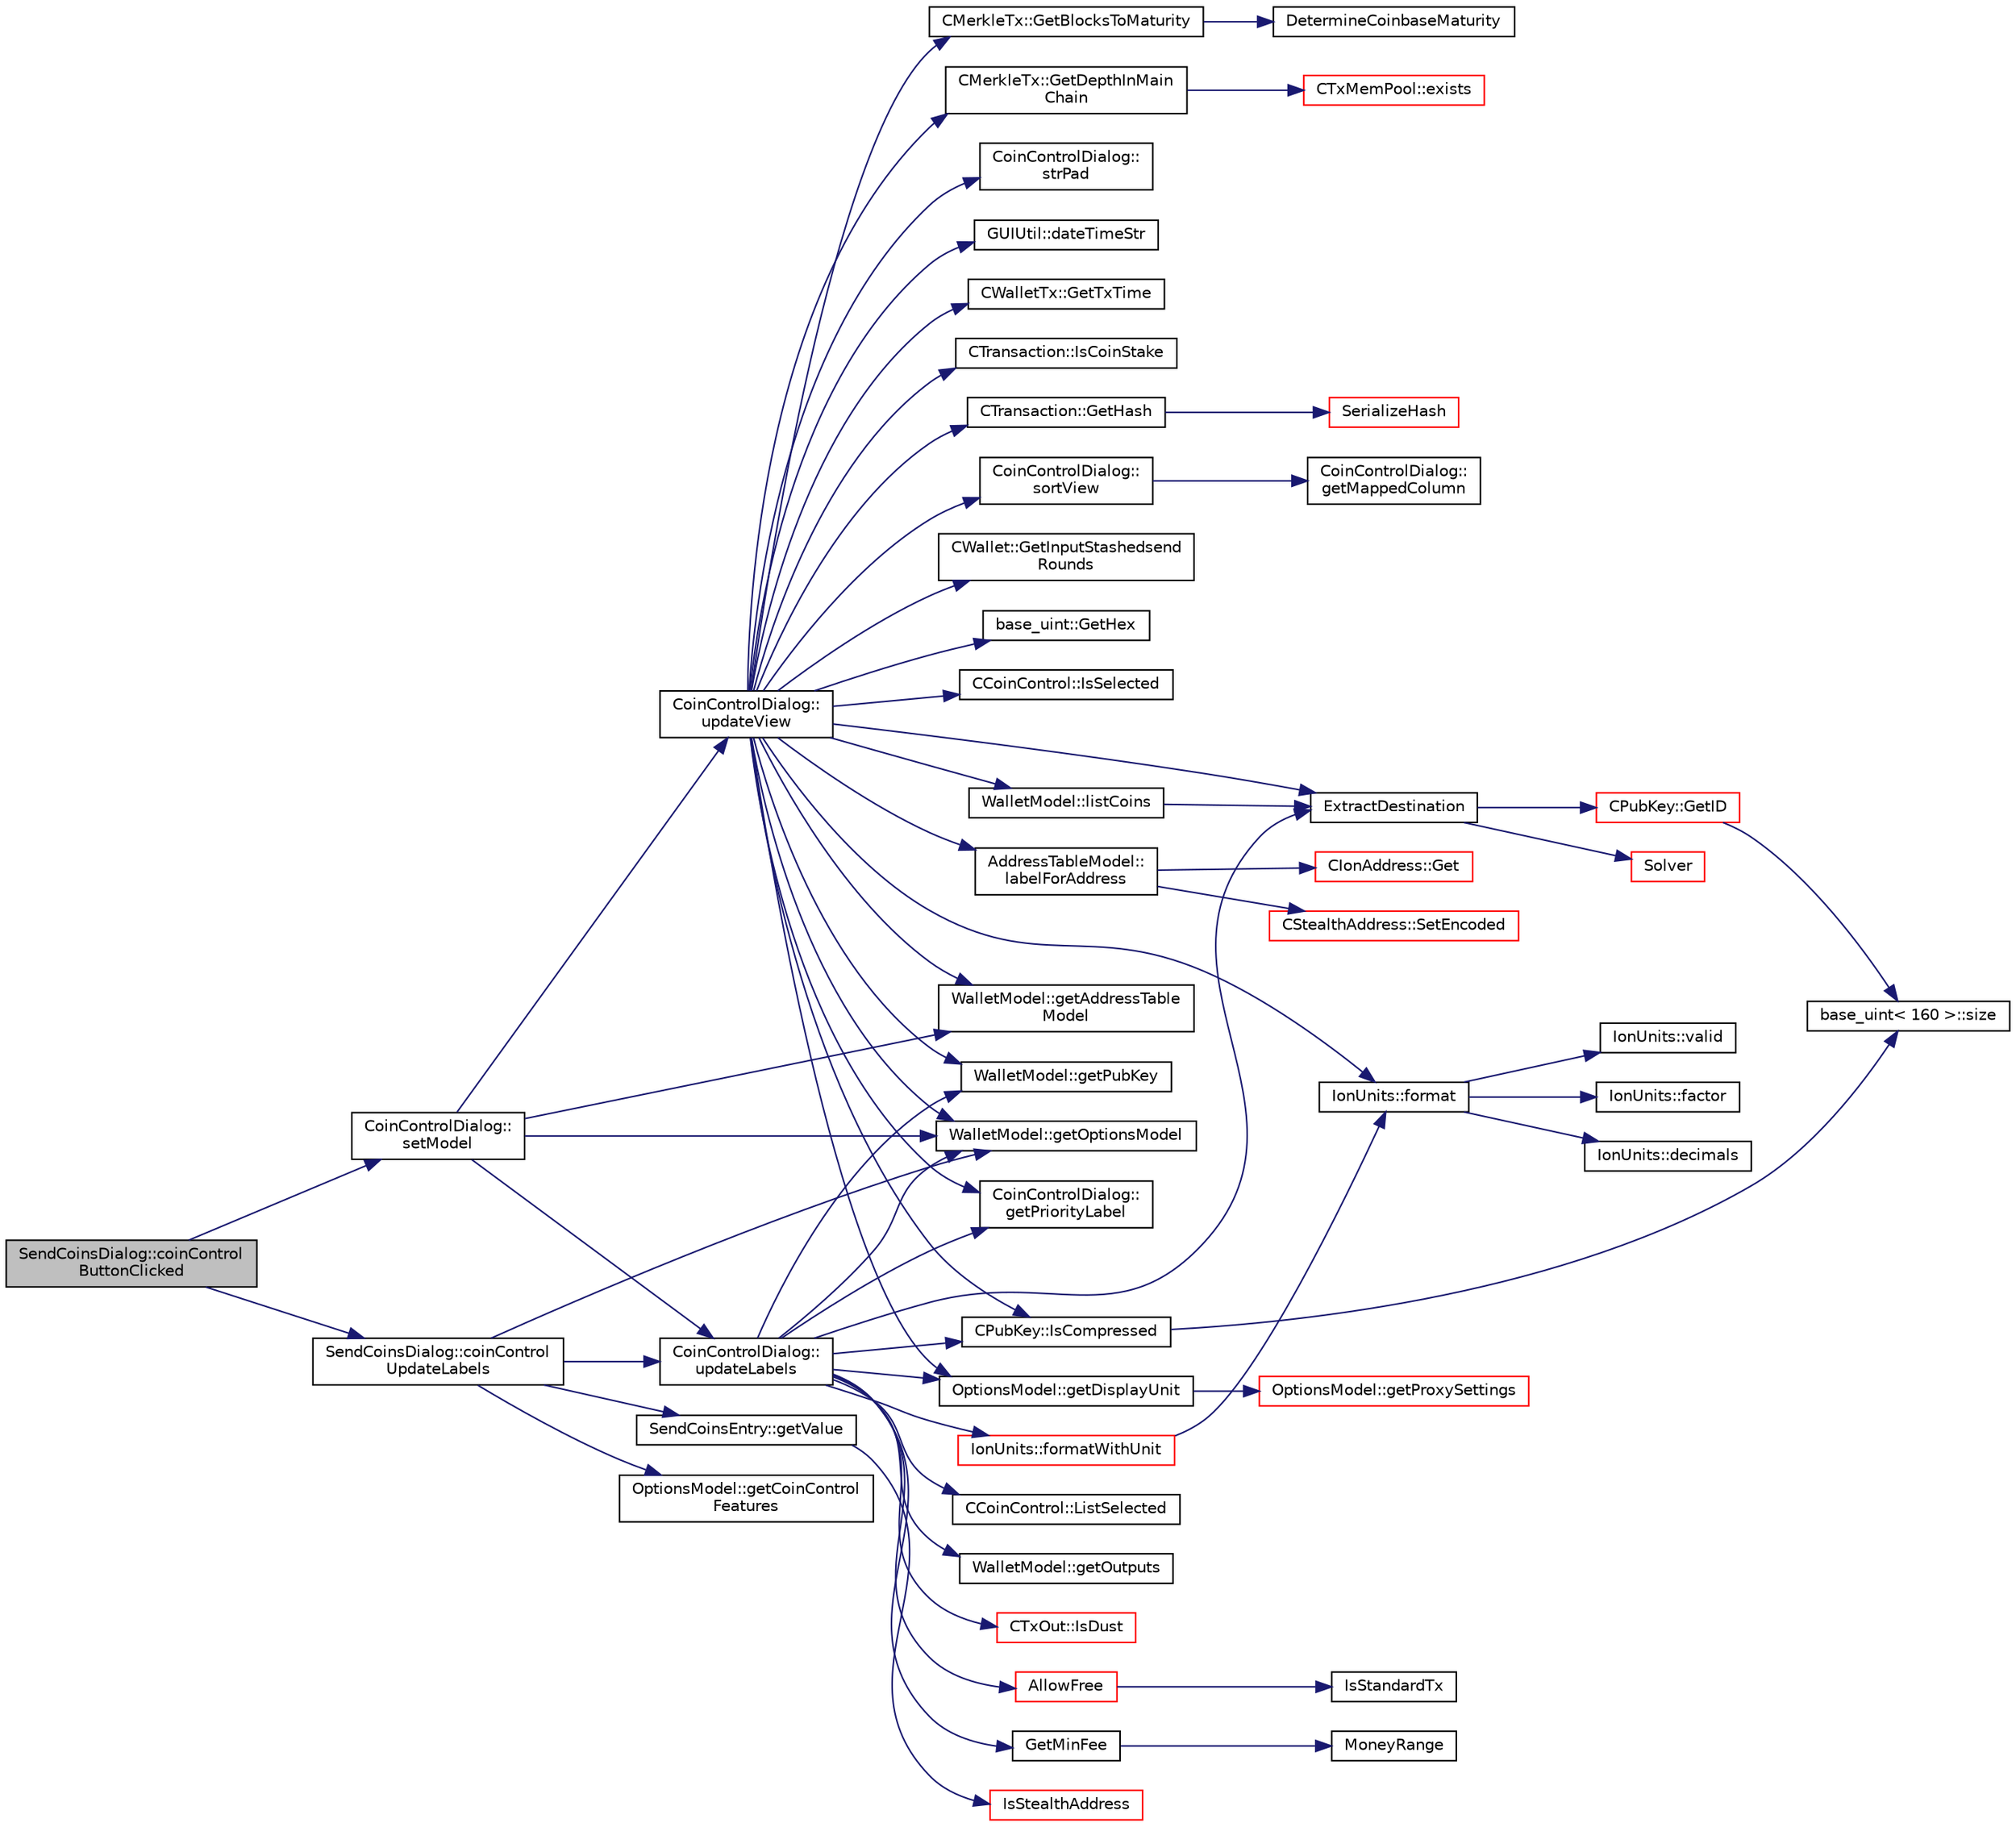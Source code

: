 digraph "SendCoinsDialog::coinControlButtonClicked"
{
  edge [fontname="Helvetica",fontsize="10",labelfontname="Helvetica",labelfontsize="10"];
  node [fontname="Helvetica",fontsize="10",shape=record];
  rankdir="LR";
  Node324 [label="SendCoinsDialog::coinControl\lButtonClicked",height=0.2,width=0.4,color="black", fillcolor="grey75", style="filled", fontcolor="black"];
  Node324 -> Node325 [color="midnightblue",fontsize="10",style="solid",fontname="Helvetica"];
  Node325 [label="CoinControlDialog::\lsetModel",height=0.2,width=0.4,color="black", fillcolor="white", style="filled",URL="$dd/dfb/class_coin_control_dialog.html#a4c34a48574814089c54f763a22f5317a"];
  Node325 -> Node326 [color="midnightblue",fontsize="10",style="solid",fontname="Helvetica"];
  Node326 [label="WalletModel::getOptionsModel",height=0.2,width=0.4,color="black", fillcolor="white", style="filled",URL="$d4/d27/class_wallet_model.html#a96d53e56b3f8f07537ea2523f7a7d300"];
  Node325 -> Node327 [color="midnightblue",fontsize="10",style="solid",fontname="Helvetica"];
  Node327 [label="WalletModel::getAddressTable\lModel",height=0.2,width=0.4,color="black", fillcolor="white", style="filled",URL="$d4/d27/class_wallet_model.html#a89ed202e2dbc04aaa70d72872b95b351"];
  Node325 -> Node328 [color="midnightblue",fontsize="10",style="solid",fontname="Helvetica"];
  Node328 [label="CoinControlDialog::\lupdateView",height=0.2,width=0.4,color="black", fillcolor="white", style="filled",URL="$dd/dfb/class_coin_control_dialog.html#aadea33050e5c1efd5eae8d2fcfa721f9"];
  Node328 -> Node326 [color="midnightblue",fontsize="10",style="solid",fontname="Helvetica"];
  Node328 -> Node327 [color="midnightblue",fontsize="10",style="solid",fontname="Helvetica"];
  Node328 -> Node329 [color="midnightblue",fontsize="10",style="solid",fontname="Helvetica"];
  Node329 [label="OptionsModel::getDisplayUnit",height=0.2,width=0.4,color="black", fillcolor="white", style="filled",URL="$da/d1f/class_options_model.html#a3b6e4d4ef42be3aaba315b8cd14f468e"];
  Node329 -> Node330 [color="midnightblue",fontsize="10",style="solid",fontname="Helvetica"];
  Node330 [label="OptionsModel::getProxySettings",height=0.2,width=0.4,color="red", fillcolor="white", style="filled",URL="$da/d1f/class_options_model.html#a0fa582a801df3753c2c50840c40bb350"];
  Node328 -> Node332 [color="midnightblue",fontsize="10",style="solid",fontname="Helvetica"];
  Node332 [label="WalletModel::listCoins",height=0.2,width=0.4,color="black", fillcolor="white", style="filled",URL="$d4/d27/class_wallet_model.html#ae5ce26bba42701b45de766ef11cc9a47"];
  Node332 -> Node333 [color="midnightblue",fontsize="10",style="solid",fontname="Helvetica"];
  Node333 [label="ExtractDestination",height=0.2,width=0.4,color="black", fillcolor="white", style="filled",URL="$dd/d0f/script_8cpp.html#a951f7e601746ae076afdf3169ecca2fc"];
  Node333 -> Node334 [color="midnightblue",fontsize="10",style="solid",fontname="Helvetica"];
  Node334 [label="Solver",height=0.2,width=0.4,color="red", fillcolor="white", style="filled",URL="$dd/d0f/script_8cpp.html#a6ee6be50bff44464e905680c6fcee6dc"];
  Node333 -> Node339 [color="midnightblue",fontsize="10",style="solid",fontname="Helvetica"];
  Node339 [label="CPubKey::GetID",height=0.2,width=0.4,color="red", fillcolor="white", style="filled",URL="$da/d4e/class_c_pub_key.html#a2675f7e6f72eff68e7a5227289feb021"];
  Node339 -> Node342 [color="midnightblue",fontsize="10",style="solid",fontname="Helvetica"];
  Node342 [label="base_uint\< 160 \>::size",height=0.2,width=0.4,color="black", fillcolor="white", style="filled",URL="$da/df7/classbase__uint.html#a1f49b034e686269601ea89b0319b8004"];
  Node328 -> Node343 [color="midnightblue",fontsize="10",style="solid",fontname="Helvetica"];
  Node343 [label="AddressTableModel::\llabelForAddress",height=0.2,width=0.4,color="black", fillcolor="white", style="filled",URL="$d9/ded/class_address_table_model.html#afcdbfc17ac480f5a57382cbcf096ccb3"];
  Node343 -> Node344 [color="midnightblue",fontsize="10",style="solid",fontname="Helvetica"];
  Node344 [label="CStealthAddress::SetEncoded",height=0.2,width=0.4,color="red", fillcolor="white", style="filled",URL="$d6/d37/class_c_stealth_address.html#aa3f4655dced125bf698c208b6e7ac4b8"];
  Node343 -> Node351 [color="midnightblue",fontsize="10",style="solid",fontname="Helvetica"];
  Node351 [label="CIonAddress::Get",height=0.2,width=0.4,color="red", fillcolor="white", style="filled",URL="$d1/de4/class_c_ion_address.html#aa70f9899f0a3cf37e4a87483db5cf99d"];
  Node328 -> Node333 [color="midnightblue",fontsize="10",style="solid",fontname="Helvetica"];
  Node328 -> Node353 [color="midnightblue",fontsize="10",style="solid",fontname="Helvetica"];
  Node353 [label="WalletModel::getPubKey",height=0.2,width=0.4,color="black", fillcolor="white", style="filled",URL="$d4/d27/class_wallet_model.html#abe0b4462654768f301d1f758f7907ca2"];
  Node328 -> Node354 [color="midnightblue",fontsize="10",style="solid",fontname="Helvetica"];
  Node354 [label="CPubKey::IsCompressed",height=0.2,width=0.4,color="black", fillcolor="white", style="filled",URL="$da/d4e/class_c_pub_key.html#a25f8b70340ad20ddab0f80ec4cee9396"];
  Node354 -> Node342 [color="midnightblue",fontsize="10",style="solid",fontname="Helvetica"];
  Node328 -> Node355 [color="midnightblue",fontsize="10",style="solid",fontname="Helvetica"];
  Node355 [label="IonUnits::format",height=0.2,width=0.4,color="black", fillcolor="white", style="filled",URL="$d7/dab/class_ion_units.html#a7cf8cdbd0a24c418ae91b511fac5bee4",tooltip="Format as string. "];
  Node355 -> Node356 [color="midnightblue",fontsize="10",style="solid",fontname="Helvetica"];
  Node356 [label="IonUnits::valid",height=0.2,width=0.4,color="black", fillcolor="white", style="filled",URL="$d7/dab/class_ion_units.html#a23c5b1306ed473dbb2375a6675a2ce13",tooltip="Is unit ID valid? "];
  Node355 -> Node357 [color="midnightblue",fontsize="10",style="solid",fontname="Helvetica"];
  Node357 [label="IonUnits::factor",height=0.2,width=0.4,color="black", fillcolor="white", style="filled",URL="$d7/dab/class_ion_units.html#a210814a200496caf63083ed4abd1bd24",tooltip="Number of Satoshis (1e-8) per unit. "];
  Node355 -> Node358 [color="midnightblue",fontsize="10",style="solid",fontname="Helvetica"];
  Node358 [label="IonUnits::decimals",height=0.2,width=0.4,color="black", fillcolor="white", style="filled",URL="$d7/dab/class_ion_units.html#a5e9c7a5b666b858c171760273c51c9d7",tooltip="Number of decimals left. "];
  Node328 -> Node359 [color="midnightblue",fontsize="10",style="solid",fontname="Helvetica"];
  Node359 [label="CoinControlDialog::\lstrPad",height=0.2,width=0.4,color="black", fillcolor="white", style="filled",URL="$dd/dfb/class_coin_control_dialog.html#ac01c96c8a1a024c9ca35eda9ca297792"];
  Node328 -> Node360 [color="midnightblue",fontsize="10",style="solid",fontname="Helvetica"];
  Node360 [label="GUIUtil::dateTimeStr",height=0.2,width=0.4,color="black", fillcolor="white", style="filled",URL="$d1/d87/namespace_g_u_i_util.html#aae732a04fea25190081120bf0cc773e8"];
  Node328 -> Node361 [color="midnightblue",fontsize="10",style="solid",fontname="Helvetica"];
  Node361 [label="CWalletTx::GetTxTime",height=0.2,width=0.4,color="black", fillcolor="white", style="filled",URL="$d6/d53/class_c_wallet_tx.html#ab94368cf0553687d8f1fec5d2aaa1457"];
  Node328 -> Node362 [color="midnightblue",fontsize="10",style="solid",fontname="Helvetica"];
  Node362 [label="CTransaction::IsCoinStake",height=0.2,width=0.4,color="black", fillcolor="white", style="filled",URL="$df/d43/class_c_transaction.html#ace4278a41a296d40dcf5fb2b9cf007ec"];
  Node328 -> Node363 [color="midnightblue",fontsize="10",style="solid",fontname="Helvetica"];
  Node363 [label="CMerkleTx::GetBlocksToMaturity",height=0.2,width=0.4,color="black", fillcolor="white", style="filled",URL="$d1/dff/class_c_merkle_tx.html#a69ebd437f7b44169659c3527fe73b6ab"];
  Node363 -> Node364 [color="midnightblue",fontsize="10",style="solid",fontname="Helvetica"];
  Node364 [label="DetermineCoinbaseMaturity",height=0.2,width=0.4,color="black", fillcolor="white", style="filled",URL="$d1/d08/proofs_8cpp.html#a97478c8207cae73889a6b1fbbc3c67e3",tooltip="Determine Coinbase Maturity (generally not a good idea - done so to increase speed) ..."];
  Node328 -> Node365 [color="midnightblue",fontsize="10",style="solid",fontname="Helvetica"];
  Node365 [label="CMerkleTx::GetDepthInMain\lChain",height=0.2,width=0.4,color="black", fillcolor="white", style="filled",URL="$d1/dff/class_c_merkle_tx.html#a887a9f1a0b7fc64b43e42cec76b38ef9"];
  Node365 -> Node366 [color="midnightblue",fontsize="10",style="solid",fontname="Helvetica"];
  Node366 [label="CTxMemPool::exists",height=0.2,width=0.4,color="red", fillcolor="white", style="filled",URL="$db/d98/class_c_tx_mem_pool.html#a8b7a13b5289ab839d4460f41a7da9789"];
  Node328 -> Node368 [color="midnightblue",fontsize="10",style="solid",fontname="Helvetica"];
  Node368 [label="CTransaction::GetHash",height=0.2,width=0.4,color="black", fillcolor="white", style="filled",URL="$df/d43/class_c_transaction.html#a0b46d80e82ca324e82c2ce3fc1492bfa"];
  Node368 -> Node369 [color="midnightblue",fontsize="10",style="solid",fontname="Helvetica"];
  Node369 [label="SerializeHash",height=0.2,width=0.4,color="red", fillcolor="white", style="filled",URL="$db/dfb/hash_8h.html#a6de694e43f17c62025c6883965b65e63"];
  Node328 -> Node371 [color="midnightblue",fontsize="10",style="solid",fontname="Helvetica"];
  Node371 [label="CWallet::GetInputStashedsend\lRounds",height=0.2,width=0.4,color="black", fillcolor="white", style="filled",URL="$d2/de5/class_c_wallet.html#a9a6ea9a3fe28ec7ef0ed0871647b59db"];
  Node328 -> Node372 [color="midnightblue",fontsize="10",style="solid",fontname="Helvetica"];
  Node372 [label="CoinControlDialog::\lgetPriorityLabel",height=0.2,width=0.4,color="black", fillcolor="white", style="filled",URL="$dd/dfb/class_coin_control_dialog.html#a7285f91e6d9b510084966f4229146bcd"];
  Node328 -> Node373 [color="midnightblue",fontsize="10",style="solid",fontname="Helvetica"];
  Node373 [label="base_uint::GetHex",height=0.2,width=0.4,color="black", fillcolor="white", style="filled",URL="$da/df7/classbase__uint.html#ae5e7b7481de91ebead20eebd5d685441"];
  Node328 -> Node374 [color="midnightblue",fontsize="10",style="solid",fontname="Helvetica"];
  Node374 [label="CCoinControl::IsSelected",height=0.2,width=0.4,color="black", fillcolor="white", style="filled",URL="$dc/d48/class_c_coin_control.html#adcd674d510015f3212e489ab6bd74067"];
  Node328 -> Node375 [color="midnightblue",fontsize="10",style="solid",fontname="Helvetica"];
  Node375 [label="CoinControlDialog::\lsortView",height=0.2,width=0.4,color="black", fillcolor="white", style="filled",URL="$dd/dfb/class_coin_control_dialog.html#a9573211ed101522c9b4307a02b268e39"];
  Node375 -> Node376 [color="midnightblue",fontsize="10",style="solid",fontname="Helvetica"];
  Node376 [label="CoinControlDialog::\lgetMappedColumn",height=0.2,width=0.4,color="black", fillcolor="white", style="filled",URL="$dd/dfb/class_coin_control_dialog.html#a12cc992d1d2c5ef33f42d89c7e3e9dad"];
  Node325 -> Node377 [color="midnightblue",fontsize="10",style="solid",fontname="Helvetica"];
  Node377 [label="CoinControlDialog::\lupdateLabels",height=0.2,width=0.4,color="black", fillcolor="white", style="filled",URL="$dd/dfb/class_coin_control_dialog.html#a4fc60e89b097952ff22dc0f9c58c87d9"];
  Node377 -> Node378 [color="midnightblue",fontsize="10",style="solid",fontname="Helvetica"];
  Node378 [label="CCoinControl::ListSelected",height=0.2,width=0.4,color="black", fillcolor="white", style="filled",URL="$dc/d48/class_c_coin_control.html#a176b3a32b5f623fe25b8e61ca561422e"];
  Node377 -> Node379 [color="midnightblue",fontsize="10",style="solid",fontname="Helvetica"];
  Node379 [label="WalletModel::getOutputs",height=0.2,width=0.4,color="black", fillcolor="white", style="filled",URL="$d4/d27/class_wallet_model.html#a5237ea4d9724807a05e2944e5ce6f181"];
  Node377 -> Node333 [color="midnightblue",fontsize="10",style="solid",fontname="Helvetica"];
  Node377 -> Node353 [color="midnightblue",fontsize="10",style="solid",fontname="Helvetica"];
  Node377 -> Node354 [color="midnightblue",fontsize="10",style="solid",fontname="Helvetica"];
  Node377 -> Node372 [color="midnightblue",fontsize="10",style="solid",fontname="Helvetica"];
  Node377 -> Node380 [color="midnightblue",fontsize="10",style="solid",fontname="Helvetica"];
  Node380 [label="GetMinFee",height=0.2,width=0.4,color="black", fillcolor="white", style="filled",URL="$df/d0a/main_8cpp.html#a95215e52b78d3270b416dc7b83a306fe"];
  Node380 -> Node381 [color="midnightblue",fontsize="10",style="solid",fontname="Helvetica"];
  Node381 [label="MoneyRange",height=0.2,width=0.4,color="black", fillcolor="white", style="filled",URL="$dd/d2f/amount_8h.html#a12db56a9a1c931941f0943ecbb278aae"];
  Node377 -> Node382 [color="midnightblue",fontsize="10",style="solid",fontname="Helvetica"];
  Node382 [label="AllowFree",height=0.2,width=0.4,color="red", fillcolor="white", style="filled",URL="$d4/dbf/main_8h.html#ae6c67bac023a01f1ae29b7f2f4505bba"];
  Node382 -> Node383 [color="midnightblue",fontsize="10",style="solid",fontname="Helvetica"];
  Node383 [label="IsStandardTx",height=0.2,width=0.4,color="black", fillcolor="white", style="filled",URL="$d4/dbf/main_8h.html#a74832d5d658916e73adb139fd60e2354",tooltip="Check for standard transaction types. "];
  Node377 -> Node388 [color="midnightblue",fontsize="10",style="solid",fontname="Helvetica"];
  Node388 [label="CTxOut::IsDust",height=0.2,width=0.4,color="red", fillcolor="white", style="filled",URL="$d2/db7/class_c_tx_out.html#aea509406c87cc1495fb1b1d832eff063"];
  Node377 -> Node326 [color="midnightblue",fontsize="10",style="solid",fontname="Helvetica"];
  Node377 -> Node329 [color="midnightblue",fontsize="10",style="solid",fontname="Helvetica"];
  Node377 -> Node390 [color="midnightblue",fontsize="10",style="solid",fontname="Helvetica"];
  Node390 [label="IonUnits::formatWithUnit",height=0.2,width=0.4,color="red", fillcolor="white", style="filled",URL="$d7/dab/class_ion_units.html#a07052cd4b4b8496b73ffe657432a8624",tooltip="Format as string (with unit) "];
  Node390 -> Node355 [color="midnightblue",fontsize="10",style="solid",fontname="Helvetica"];
  Node324 -> Node392 [color="midnightblue",fontsize="10",style="solid",fontname="Helvetica"];
  Node392 [label="SendCoinsDialog::coinControl\lUpdateLabels",height=0.2,width=0.4,color="black", fillcolor="white", style="filled",URL="$d6/de6/class_send_coins_dialog.html#ae4f429aabcaf309aa314b90049be2a74"];
  Node392 -> Node326 [color="midnightblue",fontsize="10",style="solid",fontname="Helvetica"];
  Node392 -> Node393 [color="midnightblue",fontsize="10",style="solid",fontname="Helvetica"];
  Node393 [label="OptionsModel::getCoinControl\lFeatures",height=0.2,width=0.4,color="black", fillcolor="white", style="filled",URL="$da/d1f/class_options_model.html#ace6c871068f613aee277e37bfdc988c0"];
  Node392 -> Node394 [color="midnightblue",fontsize="10",style="solid",fontname="Helvetica"];
  Node394 [label="SendCoinsEntry::getValue",height=0.2,width=0.4,color="black", fillcolor="white", style="filled",URL="$d0/dbc/class_send_coins_entry.html#af36fb0ed9e2e07079c1a982b31e793c8"];
  Node394 -> Node395 [color="midnightblue",fontsize="10",style="solid",fontname="Helvetica"];
  Node395 [label="IsStealthAddress",height=0.2,width=0.4,color="red", fillcolor="white", style="filled",URL="$db/d2d/stealth_8cpp.html#a26c89afcb720e8b1a9c9dadaee26757b"];
  Node392 -> Node377 [color="midnightblue",fontsize="10",style="solid",fontname="Helvetica"];
}
